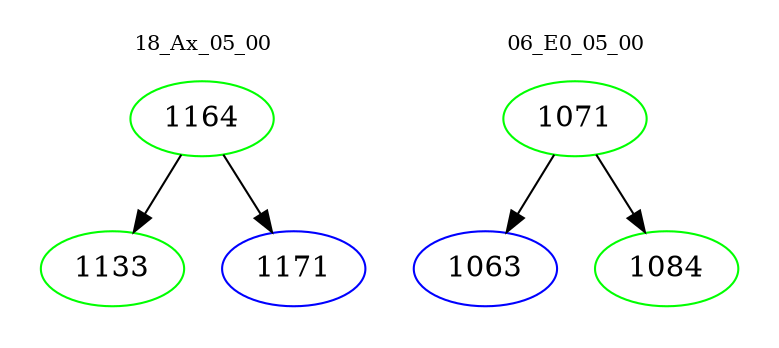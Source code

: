 digraph{
subgraph cluster_0 {
color = white
label = "18_Ax_05_00";
fontsize=10;
T0_1164 [label="1164", color="green"]
T0_1164 -> T0_1133 [color="black"]
T0_1133 [label="1133", color="green"]
T0_1164 -> T0_1171 [color="black"]
T0_1171 [label="1171", color="blue"]
}
subgraph cluster_1 {
color = white
label = "06_E0_05_00";
fontsize=10;
T1_1071 [label="1071", color="green"]
T1_1071 -> T1_1063 [color="black"]
T1_1063 [label="1063", color="blue"]
T1_1071 -> T1_1084 [color="black"]
T1_1084 [label="1084", color="green"]
}
}
